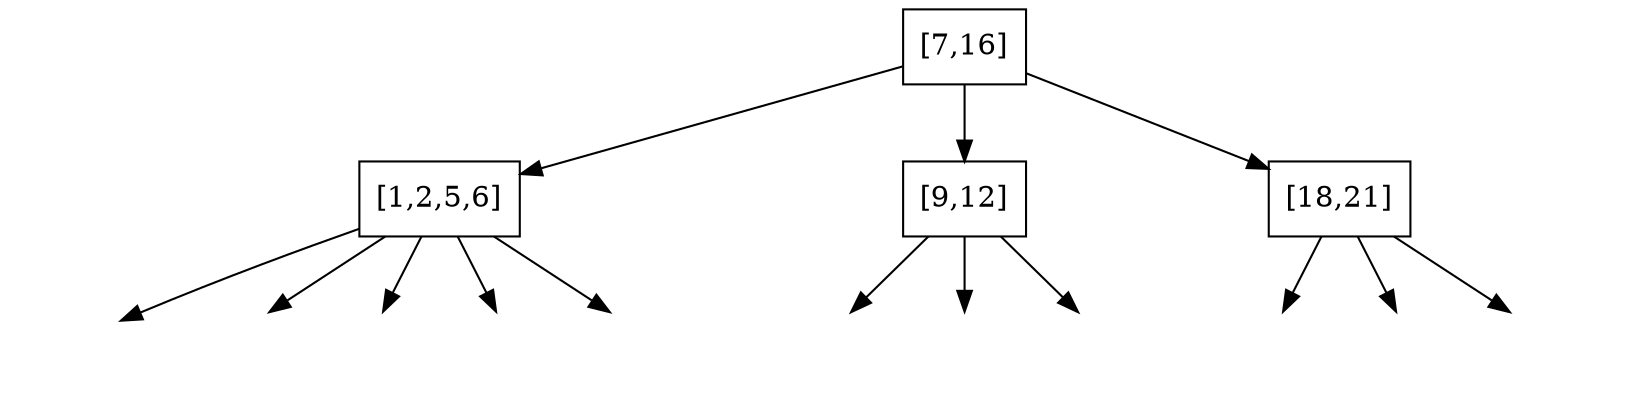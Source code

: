digraph G {
    /* edge [label=0]; */
    graph [ranksep=0.5];
    0 [shape=record, label="{{[7,16]}}"];
    9 [shape=record, label="{{[1,2,5,6]}}"];
    14 [shape=plaintext, label=""];
    13 [shape=plaintext, label=""];
    12 [shape=plaintext, label=""];
    11 [shape=plaintext, label=""];
    10 [shape=plaintext, label=""];
    5 [shape=record, label="{{[9,12]}}"];
    8 [shape=plaintext, label=""];
    7 [shape=plaintext, label=""];
    6 [shape=plaintext, label=""];
    1 [shape=record, label="{{[18,21]}}"];
    4 [shape=plaintext, label=""];
    3 [shape=plaintext, label=""];
    2 [shape=plaintext, label=""];
    9 -> 14;
    9 -> 13;
    9 -> 12;
    9 -> 11;
    9 -> 10;
    5 -> 8;
    5 -> 7;
    5 -> 6;
    1 -> 4;
    1 -> 3;
    1 -> 2;
    0 -> 9;
    0 -> 5;
    0 -> 1;
}
